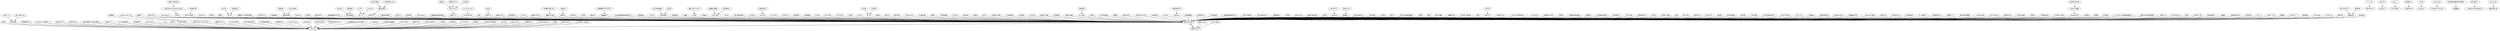 strict digraph {
node [fontname="FangSong"]
"Lucifer_yb" -> "网站分析公会" [weibo_id=3527848599653246];
"洪教书匠" -> "网站分析公会" [weibo_id=3527901514839663];
"进阳同学" -> "懒猫欣悦" [weibo_id=3527854413187695];
"卧龙逸仙" -> "网站分析公会" [weibo_id=3527888953236948];
"真的不常上网" -> "SexFriend" [weibo_id=3527866337505962];
"心生凄凉" -> "white-stone" [weibo_id=3527932502698821];
"新闻补丁" -> "网站分析公会" [weibo_id=3527854941711038];
"炜KiraOver" -> "网站分析公会" [weibo_id=3527844804053844];
"JasonWang_JL" -> "网站分析公会" [weibo_id=3527848516052405];
"WESTARTIN_GlobalExchange" -> "晔oslo" [weibo_id=3527866119661989];
"果冻SseaKom" -> "SexFriend" [weibo_id=3527842480477623];
"我叫曹大君" -> "帅629-升级版" [weibo_id=3527863468309819];
"人人一亮" -> "清泠volcano" [weibo_id=3527858209402816];
"panbuaa" -> "网站分析公会" [weibo_id=3527901355852082];
"吴祀悦" -> "网站分析公会" [weibo_id=3527951092385489];
"科学信徒_仁者无敌" -> "SexFriend" [weibo_id=3527843922892429];
"崔涛V" -> "SexFriend" [weibo_id=3527844891856207];
"林隆LL" -> "网站分析公会" [weibo_id=3527952169869484];
"胡八爷" -> "网站分析公会" [weibo_id=3527852249020936];
"前进吧_邵小磊" -> "Stephy小蘑菇" [weibo_id=3527869449995832];
"飘随风S-wind筱岚若涵" -> "网站分析公会" [weibo_id=3527840827505125];
"费村无眠" -> "SexFriend" [weibo_id=3527843977706136];
"史文彬_Dx" -> "网站分析公会" [weibo_id=3527844372395595];
"小清骚胖纸" -> "网站分析公会" [weibo_id=3527841323395321];
"Queen张霞" -> "最水蜜的桃" [weibo_id=3527845274386803];
"南海鳄神630" -> "SexFriend" [weibo_id=3527868837507755];
"LIVE_Ran" -> "panda321" [weibo_id=3527863921989639];
"panda321卡神隐形了" -> "SexFriend" [weibo_id=3527845605232766];
"KyleWoo" -> "网站分析公会" [weibo_id=3527927154767115];
"王笑漪" -> "网站分析公会" [weibo_id=3527841628684054];
"陳欢Edwin" -> "网站分析公会" [weibo_id=3527886021429747];
"SexFriend" -> "网站分析公会" [weibo_id=3527841779970564];
"跳钢管舞的Medusa" -> "网站分析公会" [weibo_id=3527952216434777];
"喜庆菠萝" -> "候鸟的驿站" [weibo_id=3527882896672766];
"Arisqotle" -> "林_十九" [weibo_id=3527864215282271];
"董的的是也" -> "郑悦2010" [weibo_id=3527849962647808];
"小强有把杀猪刀" -> "网站分析公会" [weibo_id=3527846972423058];
"JIAO_SA" -> "网站分析公会" [weibo_id=3527878244963235];
"还是老梦" -> "网站分析公会" [weibo_id=3527897732524552];
"BennyKwan" -> "网站分析公会" [weibo_id=3527869496481366];
"就看撒谎的就看哈速" -> "网站分析公会" [weibo_id=3527853276443609];
"仰望_BoOlD" -> "SexFriend" [weibo_id=3527863367962332];
"white-stone" -> "白楠_1017" [weibo_id=3527921673237727];
"一头坏水好多年" -> "网站分析公会" [weibo_id=3527851120858227];
"昕狗" -> "网站分析公会" [weibo_id=3527840865534649];
"冯佳的马甲" -> "SexFriend" [weibo_id=3527845911440802];
"石红生" -> "内陆卡卡" [weibo_id=3527913343386387];
"sayid___" -> "TUO泥C路士" [weibo_id=3527914588565998];
"阿拉伐四模子_純正白富美" -> "SexFriend" [weibo_id=3527844028041960];
"腿毛抖一地" -> "网站分析公会" [weibo_id=3527843465958827];
"肉松爱炸毛" -> "网站分析公会" [weibo_id=3527945659918585];
"fhchina" -> "网站分析公会" [weibo_id=3527842761762770];
"肉肉的十三" -> "SexFriend" [weibo_id=3527852827617454];
"计划工程师" -> "我喺Vincent" [weibo_id=3527954061435818];
"嗨皮贝贝贝贝" -> "网站分析公会" [weibo_id=3527853121241813];
"李世麟-还是Lewis" -> "螃蟹山大当家" [weibo_id=3527880723738457];
"江南杜杜" -> "网站分析公会" [weibo_id=3527863753871331];
"MilesWu" -> "网站分析公会" [weibo_id=3527842065207361];
"大科林" -> "网站分析公会" [weibo_id=3527847643275928];
"喻星-Act" -> "网站分析公会" [weibo_id=3527951104407706];
"过人如麻陈指导" -> "SexFriend" [weibo_id=3527873274920331];
"杨猫猫陛下" -> "网站分析公会" [weibo_id=3527903012772653];
"内陆卡卡" -> "网站分析公会" [weibo_id=3527842408888001];
"螃蟹山大当家" -> "网站分析公会" [weibo_id=3527850072366852];
"小郭婷婷" -> "最水蜜的桃" [weibo_id=3527842204106116];
"肚脐眼儿v" -> "马诺Melissa" [weibo_id=3527842828633217];
"杨佳鑫DD" -> "SexFriend" [weibo_id=3527849367565761];
"北京京唐国际商贸有限公司" -> "网站分析公会" [weibo_id=3527953620699988];
"依然谢威" -> "网站分析公会" [weibo_id=3527952304238568];
"一块二毛" -> "网站分析公会" [weibo_id=3527888000933900];
"毛毛馋" -> "艺名望萧杰" [weibo_id=3527855965319948];
"粤曲经典" -> "网站分析公会" [weibo_id=3527841066600324];
"10童鞋" -> "网站分析公会" [weibo_id=3527885014604636];
"大宏叔" -> "网站分析公会" [weibo_id=3527856397408391];
"北京锄子" -> "网站分析公会" [weibo_id=3527843059077395];
"MAXQUEEN" -> "SexFriend" [weibo_id=3527847802671288];
"钮爷要奋斗" -> "Ryan_姜宁" [weibo_id=3527883001538722];
"王enzo" -> "网站分析公会" [weibo_id=3527914961891602];
"挑灯看剑零零七" -> "网站分析公会" [weibo_id=3527843461764203];
"wingers" -> "网站分析公会" [weibo_id=3527854522248045];
"桔梗花语XZ" -> "Nick724" [weibo_id=3527922248259907];
"宁江恪" -> "pixie0301" [weibo_id=3527850898522416];
"Sun_Peter" -> "网站分析公会" [weibo_id=3527843465676224];
"wk09132" -> "网站分析公会" [weibo_id=3527891809423138];
"曼陀罗熊" -> "网站分析公会" [weibo_id=3527842904137258];
"杨硕编辑" -> "网站分析公会" [weibo_id=3527841775776082];
"_________诡" -> "SexFriend" [weibo_id=3527849635727780];
"九文鱼" -> "网站分析公会" [weibo_id=3527952660372456];
"留-夏" -> "SexFriend" [weibo_id=3527863204636724];
"罗素不啰嗦" -> "SexFriend" [weibo_id=3527842153015362];
"IA1X1a0Iu" -> "网站分析公会" [weibo_id=3527844086483393];
"穿越了北回归线" -> "WESTARTIN_GlobalExchange" [weibo_id=3527866182304497];
"xuesongliu" -> "SLIMBEAUTYHOUSE" [weibo_id=3527864911754523];
"央了没_jek" -> "网站分析公会" [weibo_id=3527914622303737];
"丹青兰" -> "网站分析公会" [weibo_id=3527951771371498];
"冷黑面饺子" -> "胡八爷" [weibo_id=3527857949010246];
"nilinliu" -> "网站分析公会" [weibo_id=3527844917309749];
"Q芒果兵" -> "毛江华" [weibo_id=3527842618900810];
"李敢记" -> "网站分析公会" [weibo_id=3527843847671938];
"韩卢克" -> "网站分析公会" [weibo_id=3527954049150183];
"欧阳万斌" -> "网站分析公会" [weibo_id=3527904518368491];
"张思宇Never_back_down" -> "SexFriend" [weibo_id=3527846318031848];
"麽麽HJY2012" -> "SexFriend" [weibo_id=3527872637250645];
"TargetCloud" -> "网站分析公会" [weibo_id=3527962341097200];
"Aria要冷静" -> "网站分析公会" [weibo_id=3527951825623466];
"袁野24" -> "网站分析公会" [weibo_id=3527847039537269];
"无昵称围脖" -> "网站分析公会" [weibo_id=3527845026370809];
"开心的大花鱼" -> "SexFriend" [weibo_id=3527855239223395];
"geng45" -> "网站分析公会" [weibo_id=3527843063841780];
"星光如海" -> "网站分析公会" [weibo_id=3527951695866838];
"清逸涩" -> "网站分析公会" [weibo_id=3527851195869613];
"Bard儿" -> "网站分析公会" [weibo_id=3527891440292757];
"跳动的三角肌" -> "网站分析公会" [weibo_id=3527868166365480];
"科学信徒_仁者无敌" -> "SexFriend" [weibo_id=3527842820243998];
"公民榕兽兽" -> "网站分析公会" [weibo_id=3527908306042490];
"王二85" -> "林_十九" [weibo_id=3527855981983158];
"张卫律师" -> "网站分析公会" [weibo_id=3527851011788092];
"凡_安_澜" -> "网站分析公会" [weibo_id=3527886193410733];
"候鸟的驿站" -> "网站分析公会" [weibo_id=3527878912007728];
"强迫症__患者" -> "网站分析公会" [weibo_id=3527876328274048];
"Ryan_姜宁" -> "网站分析公会" [weibo_id=3527843457569467];
"你望我望" -> "网站分析公会" [weibo_id=3527900881708127];
"郑悦2010" -> "网站分析公会" [weibo_id=3527847953678205];
"矛盾体大集合" -> "网站分析公会" [weibo_id=3527871081039870];
"夫人驾到" -> "网站分析公会" [weibo_id=3527847736002831];
"SY蜗牛" -> "网站分析公会" [weibo_id=3527846087327148];
"为上帝唱首歌" -> "网站分析公会" [weibo_id=3527939981067996];
"ZO-OO-OO-OO" -> "一头坏水好多年" [weibo_id=3527852614437771];
"威廉朱朱威廉" -> "Ryan_姜宁" [weibo_id=3527865255746905];
"每回醉" -> "网站分析公会" [weibo_id=3527876949170747];
"晨起疹" -> "white-stone" [weibo_id=3527921937296936];
"复旦管院孙一民" -> "董的的是也" [weibo_id=3527851376754554];
"老渔码头" -> "江南杜杜" [weibo_id=3527877054036810];
"迷失的风月" -> "网站分析公会" [weibo_id=3527845177378874];
"找不到main方法" -> "网站分析公会" [weibo_id=3527907194312902];
"水中无氧的世界" -> "SexFriend" [weibo_id=3527842396584569];
"Mr麻老斧" -> "网站分析公会" [weibo_id=3527843071641722];
"rainriver" -> "网站分析公会" [weibo_id=3527840949150107];
"dxj小默" -> "胡八爷" [weibo_id=3527891462120340];
"章鱼烧老爷爷" -> "虫虫冲冲" [weibo_id=3527865461304430];
"铁皮魔爆猪" -> "网站分析公会" [weibo_id=3527907118808926];
"煎饼果子W" -> "网站分析公会" [weibo_id=3527857109771965];
"苏三要把雅思过" -> "SexFriend" [weibo_id=3527841880362947];
"小_葱葱匆匆" -> "网站分析公会" [weibo_id=3527923363232376];
"转身猪全走" -> "SexFriend" [weibo_id=3527872633136730];
"劉馬賽克是朗尼先生" -> "网站分析公会" [weibo_id=3527843490844063];
"特么忙夫斯基" -> "网站分析公会" [weibo_id=3527847618398547];
"SuperKenyon" -> "SexFriend" [weibo_id=3527842711183200];
"PEACEBIRD永川" -> "网站分析公会" [weibo_id=3527930225466100];
"LEON王栋" -> "SexFriend" [weibo_id=3527842673150124];
"网站分析公会" -> "我喺Vincent" [weibo_id=3527950399683476];
"想瘦的猫儿" -> "网站分析公会" [weibo_id=3527844884246200];
"虫虫冲冲" -> "网站分析公会" [weibo_id=3527862591953157];
"牟宗阳" -> "网站分析公会" [weibo_id=3527915251322502];
"William_斌" -> "网站分析公会" [weibo_id=3527953508292057];
"蒙崽子是考研派" -> "网站分析公会" [weibo_id=3527914588565816];
"楠风小筑_Dunelm" -> "大宏叔" [weibo_id=3527860444239659];
"快手阿修Gemini" -> "SexFriend" [weibo_id=3527846125366573];
"晔oslo" -> "网站分析公会" [weibo_id=3527862172427994];
"吳沁蔚" -> "网站分析公会" [weibo_id=3527893571313983];
"俩大宝贝儿" -> "绣女blue" [weibo_id=3527909451401978];
"后空翻接转体三周半头着地" -> "SexFriend" [weibo_id=3527877519643194];
"辣椒呛口" -> "网站分析公会" [weibo_id=3527845659763212];
"毛江华" -> "网站分析公会" [weibo_id=3527842337859720];
"疾风之狼SeeK" -> "网站分析公会" [weibo_id=3527850294023476];
"不爱无厘头" -> "网站分析公会" [weibo_id=3527857076741513];
"17年的麦子" -> "SexFriend" [weibo_id=3527939142386971];
"林_十九" -> "网站分析公会" [weibo_id=3527855197583938];
"天佑爹" -> "网站分析公会" [weibo_id=3527869231467502];
"Nick724" -> "网站分析公会" [weibo_id=3527900672484016];
"吾白丁" -> "网站分析公会" [weibo_id=3527842673959661];
"常艺川信奉弗里德曼" -> "网站分析公会" [weibo_id=3527866576598949];
"枪枪腔木有腰呀" -> "SexFriend" [weibo_id=3527843541778606];
"林蛮子" -> "网站分析公会" [weibo_id=3527904438669785];
"傲虫" -> "网站分析公会" [weibo_id=3527950756246562];
"夢幻小鹹魚" -> "网站分析公会" [weibo_id=3527902265683573];
"调皮妖妖" -> "夫人驾到" [weibo_id=3527867335497410];
"雪山飞狼_Tracy" -> "费村无眠" [weibo_id=3527862223085303];
"帅629-升级版" -> "网站分析公会" [weibo_id=3527855943923593];
"喵嘞嘞个喵" -> "网站分析公会" [weibo_id=3527877158903531];
"老河口胡威" -> "董的的是也" [weibo_id=3527851033158754];
"绣女blue" -> "网站分析公会" [weibo_id=3527908679397358];
"毛志学_大象无形" -> "网站分析公会" [weibo_id=3527845722395581];
"i杨立" -> "网站分析公会" [weibo_id=3527841733550237];
"包汉鹏的收藏世界奇妙精彩" -> "谢谢鑫鑫" [weibo_id=3527849749731091];
"刘中华V" -> "李易_OTT" [weibo_id=3527862928032661];
"网站分析公会" -> "SexFriend" [weibo_id=3527900689533082];
"小呀嘛小石头" -> "网站分析公会" [weibo_id=3527879562179351];
"午后三点半的牧神大人" -> "网站分析公会" [weibo_id=3527865351701651];
"GlacierJim" -> "网站分析公会" [weibo_id=3527855089003780];
"艺名望萧杰" -> "网站分析公会" [weibo_id=3527851020177886];
"白楠_1017" -> "网站分析公会" [weibo_id=3527902492194381];
"梁雨鑫-Ricardo" -> "网站分析公会" [weibo_id=3527842203350791];
"钢铁饺子123" -> "white-stone" [weibo_id=3527925900556781];
"深呼吸" -> "网站分析公会" [weibo_id=3527856086541561];
"生娃养娃扮娃逗娃" -> "网站分析公会" [weibo_id=3527856686865387];
"徐脚FML" -> "网站分析公会" [weibo_id=3527901355852042];
"柏拉图也爱足球" -> "网站分析公会" [weibo_id=3527843168139015];
"多多爱帮人" -> "网站分析公会" [weibo_id=3527843591515476];
"沄儿的小窝" -> "网站分析公会" [weibo_id=3527902694816048];
"茉莉香片003" -> "网站分析公会" [weibo_id=3527858477623400];
"clive82" -> "网站分析公会" [weibo_id=3527956338629808];
"头发乱了的猫" -> "网站分析公会" [weibo_id=3527844338162579];
"卍MenKit哥" -> "SexFriend" [weibo_id=3527867494892474];
"我是jerrylee" -> "我喺Vincent" [weibo_id=3527914270213804];
"孙燃" -> "网站分析公会" [weibo_id=3527927481954118];
"羅伯_SW6" -> "SexFriend" [weibo_id=3527854555499744];
"达达的千树年华" -> "SexFriend" [weibo_id=3527846414843617];
"懒猫欣悦" -> "网站分析公会" [weibo_id=3527853129631039];
"轩辕渠梁" -> "罗素不啰嗦" [weibo_id=3527844153882099];
"M02139A" -> "网站分析公会" [weibo_id=3527843247555448];
"姚远Tony" -> "网站分析公会" [weibo_id=3527845059927973];
"lanceliu01" -> "网站分析公会" [weibo_id=3527957076901416];
"猫正胖" -> "网站分析公会" [weibo_id=3527924420301243];
"星子爱女人" -> "上海永久自行车有限公司" [weibo_id=3527952228595321];
"烂柯龟" -> "SexFriend" [weibo_id=3527852194190299];
"写字组词造句" -> "网站分析公会" [weibo_id=3527844925699048];
"南ari赎" -> "网站分析公会" [weibo_id=3527854450634259];
"人中之害虫" -> "网站分析公会" [weibo_id=3527952274457043];
"加1减2乘3除4555" -> "网站分析公会" [weibo_id=3527953536805761];
"Joker-fhsdhvx" -> "网站分析公会" [weibo_id=3527845471226833];
"chiu_chiu__" -> "网站分析公会" [weibo_id=3527905433013116];
"FB老男孩" -> "SexFriend" [weibo_id=3527874151257319];
"事儿多多2012" -> "懒猫欣悦" [weibo_id=3527883983087943];
"流浪飘云" -> "网站分析公会" [weibo_id=3527933869935918];
"延哥的那点事" -> "网站分析公会" [weibo_id=3527960575053411];
"Bigbye在北京" -> "网站分析公会" [weibo_id=3527849992010230];
"西南偏南1982" -> "网站分析公会" [weibo_id=3527950701715388];
"子小王木木" -> "SexFriend" [weibo_id=3527843591798054];
"__Figochow_周辉" -> "网站分析公会" [weibo_id=3527842875062604];
"周小鉲爱骷髅" -> "艺名望萧杰" [weibo_id=3527902547427212];
"渤海飞鸿" -> "网站分析公会" [weibo_id=3527864509030590];
"TAMAMA-CHI" -> "网站分析公会" [weibo_id=3527843705385298];
"寻常百姓家" -> "网站分析公会" [weibo_id=3527900927849422];
"之一妹妹910" -> "网站分析公会" [weibo_id=3527845265180252];
"吃错药的Dina" -> "网站分析公会" [weibo_id=3527963775128688];
"转眼大三了" -> "网站分析公会" [weibo_id=3527910063210807];
"桢楠烟火" -> "SexFriend" [weibo_id=3527845172898286];
"Carson001" -> "超级无敌小胖" [weibo_id=3527850478884232];
"李易_OTT" -> "网站分析公会" [weibo_id=3527852454256750];
"劉小暉不是劉總" -> "网站分析公会" [weibo_id=3527865461304491];
"CarpeDiem林" -> "网站分析公会" [weibo_id=3527850747341672];
"Bucharlardy" -> "网站分析公会" [weibo_id=3527951121186740];
"切糕的干爹" -> "网站分析公会" [weibo_id=3527842765713655];
"纵横捭阖1405618162" -> "杨猫猫陛下" [weibo_id=3527927557458706];
"坑坑坑坑坑爹青年" -> "SexFriend" [weibo_id=3527855680055672];
"挑灯看剑零零七" -> "网站分析公会" [weibo_id=3527843444703313];
"Fliky的出頭天" -> "网站分析公会" [weibo_id=3527841515428407];
"辰麦冬" -> "网站分析公会" [weibo_id=3527849677674489];
"邱玉胜" -> "毛江华" [weibo_id=3527842803713310];
"广西电视车尚" -> "网站分析公会" [weibo_id=3527954417994061];
"乐活星人冯太太" -> "网站分析公会" [weibo_id=3527887963296433];
"我喺Vincent" -> "网站分析公会" [weibo_id=3527908582322544];
"Ripple毛小俊" -> "网站分析公会" [weibo_id=3527842941607690];
"拓小海" -> "SexFriend" [weibo_id=3527843415340803];
"AH程伟" -> "网站分析公会" [weibo_id=3527954783038620];
"古震震" -> "网站分析公会" [weibo_id=3527860968567459];
"Jack海涛" -> "网站分析公会" [weibo_id=3527959770465311];
"Yi_Invictus_预感超准噶大树" -> "网站分析公会" [weibo_id=3527843687992307];
"合肥不动产投资俱乐部" -> "网站分析公会" [weibo_id=3527907592806276];
"菁菁-Lisa" -> "网站分析公会" [weibo_id=3527955625788726];
"最水蜜的桃" -> "网站分析公会" [weibo_id=3527841288917437];
"baby_young" -> "SexFriend" [weibo_id=3527867289688315];
"minhaojiang" -> "网站分析公会" [weibo_id=3527951703977115];
"花哥V" -> "网站分析公会" [weibo_id=3527851657277755];
"刘健雄Leon" -> "SexFriend" [weibo_id=3527843340119486];
"zjp9586" -> "候鸟的驿站" [weibo_id=3527880367193664];
"SkateLunatic_DB" -> "快手阿修Gemini" [weibo_id=3527865469989672];
"SHINYier_梦" -> "网站分析公会" [weibo_id=3527841889031506];
"杭州城的萝卜" -> "网站分析公会" [weibo_id=3527945870447844];
"張瞬失" -> "网站分析公会" [weibo_id=3527841306614302];
"Edison__Yi" -> "费村无眠" [weibo_id=3527848377337060];
"浅安未眠Linda" -> "网站分析公会" [weibo_id=3527910155900112];
"见政时刻" -> "网站分析公会" [weibo_id=3527842647982304];
"-刘十三" -> "网站分析公会" [weibo_id=3527843553763716];
"1MMClaspKnife" -> "SexFriend" [weibo_id=3527843214280040];
"人海中一个你" -> "网站分析公会" [weibo_id=3527890601360502];
"噗哦啊" -> "网站分析公会" [weibo_id=3527845017981576];
"SonGold_广" -> "网站分析公会" [weibo_id=3527842442445108];
"滚边边上切" -> "辣椒呛口" [weibo_id=3527910331669846];
"戒饕" -> "SexFriend" [weibo_id=3527842241382706];
"霊烏路空" -> "网站分析公会" [weibo_id=3527844644372468];
"Stephy小蘑菇" -> "Ripple毛小俊" [weibo_id=3527868385045760];
"RuiHanBB" -> "网站分析公会" [weibo_id=3527842572983805]
}